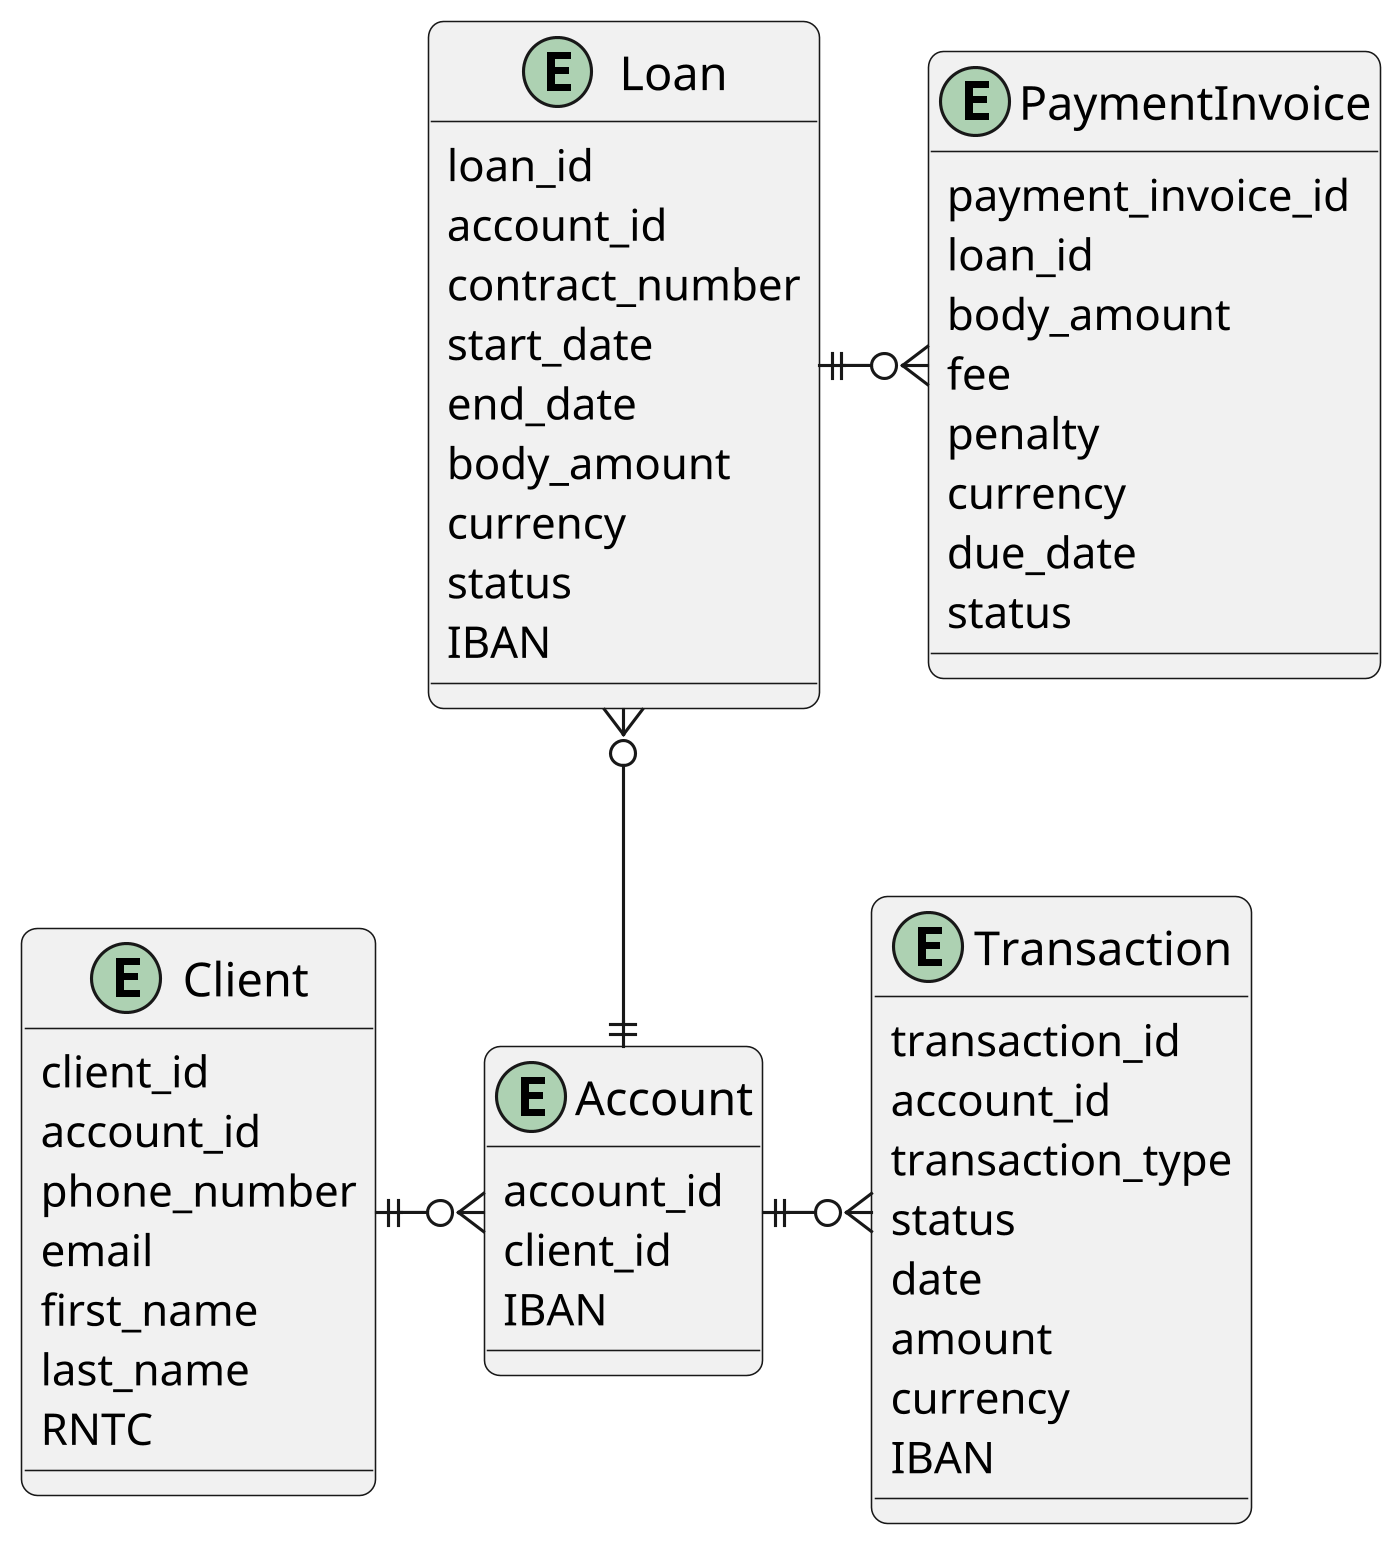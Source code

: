 @startuml
skinparam dpi 300
skinparam linetype ortho
skinparam ParticipantPadding 50
skinparam roundcorner 10
skinparam classFontSize 15


entity "Loan" as loan {
    loan_id
    account_id
    contract_number
    start_date
    end_date
    body_amount
    currency
    status
    IBAN
}

entity "Client" as client {
    client_id
    account_id
    phone_number
    email
    first_name
    last_name
    RNTC
}

entity "Account" as account{
    account_id
    client_id
    IBAN
}

entity "Transaction" as transaction{
    transaction_id
    account_id
    transaction_type
    status
    date
    amount
    currency
    IBAN
}

entity "PaymentInvoice" as invoice {
    payment_invoice_id
    loan_id
    body_amount
    fee
    penalty
    currency
    due_date
    status
}

client ||-o{ account
account ||-o{ transaction
loan }o--|| account
loan ||-o{ invoice


@enduml
